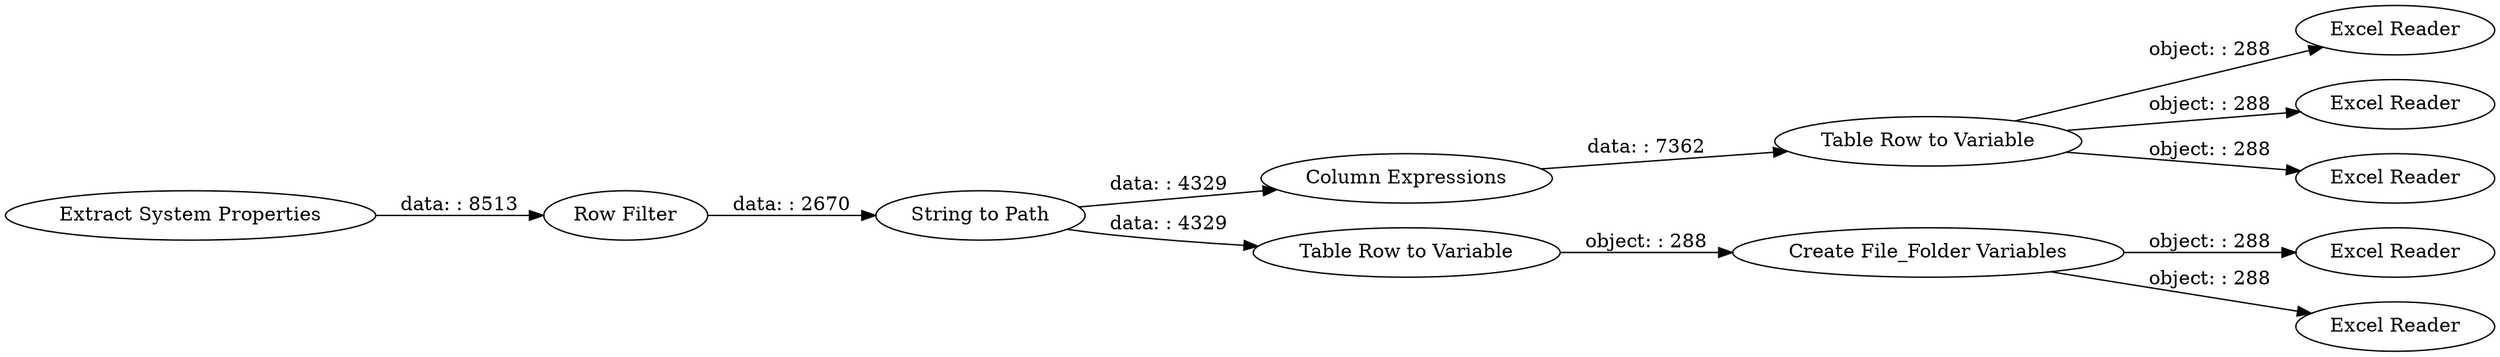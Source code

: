 digraph {
	"-256933005600671344_1" [label="Extract System Properties"]
	"-256933005600671344_6" [label="Excel Reader"]
	"-256933005600671344_4" [label="Column Expressions"]
	"-256933005600671344_10" [label="Create File_Folder Variables"]
	"-256933005600671344_8" [label="Excel Reader"]
	"-256933005600671344_2" [label="Row Filter"]
	"-256933005600671344_13" [label="Excel Reader"]
	"-256933005600671344_12" [label="Excel Reader"]
	"-256933005600671344_9" [label="Table Row to Variable"]
	"-256933005600671344_5" [label="String to Path"]
	"-256933005600671344_11" [label="Table Row to Variable"]
	"-256933005600671344_7" [label="Excel Reader"]
	"-256933005600671344_4" -> "-256933005600671344_9" [label="data: : 7362"]
	"-256933005600671344_10" -> "-256933005600671344_12" [label="object: : 288"]
	"-256933005600671344_9" -> "-256933005600671344_8" [label="object: : 288"]
	"-256933005600671344_5" -> "-256933005600671344_11" [label="data: : 4329"]
	"-256933005600671344_2" -> "-256933005600671344_5" [label="data: : 2670"]
	"-256933005600671344_11" -> "-256933005600671344_10" [label="object: : 288"]
	"-256933005600671344_10" -> "-256933005600671344_13" [label="object: : 288"]
	"-256933005600671344_1" -> "-256933005600671344_2" [label="data: : 8513"]
	"-256933005600671344_9" -> "-256933005600671344_6" [label="object: : 288"]
	"-256933005600671344_9" -> "-256933005600671344_7" [label="object: : 288"]
	"-256933005600671344_5" -> "-256933005600671344_4" [label="data: : 4329"]
	rankdir=LR
}
